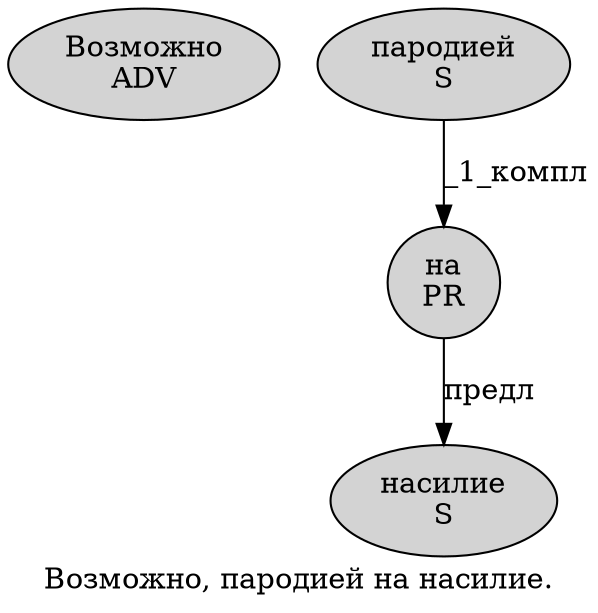 digraph SENTENCE_3877 {
	graph [label="Возможно, пародией на насилие."]
	node [style=filled]
		0 [label="Возможно
ADV" color="" fillcolor=lightgray penwidth=1 shape=ellipse]
		2 [label="пародией
S" color="" fillcolor=lightgray penwidth=1 shape=ellipse]
		3 [label="на
PR" color="" fillcolor=lightgray penwidth=1 shape=ellipse]
		4 [label="насилие
S" color="" fillcolor=lightgray penwidth=1 shape=ellipse]
			3 -> 4 [label="предл"]
			2 -> 3 [label="_1_компл"]
}